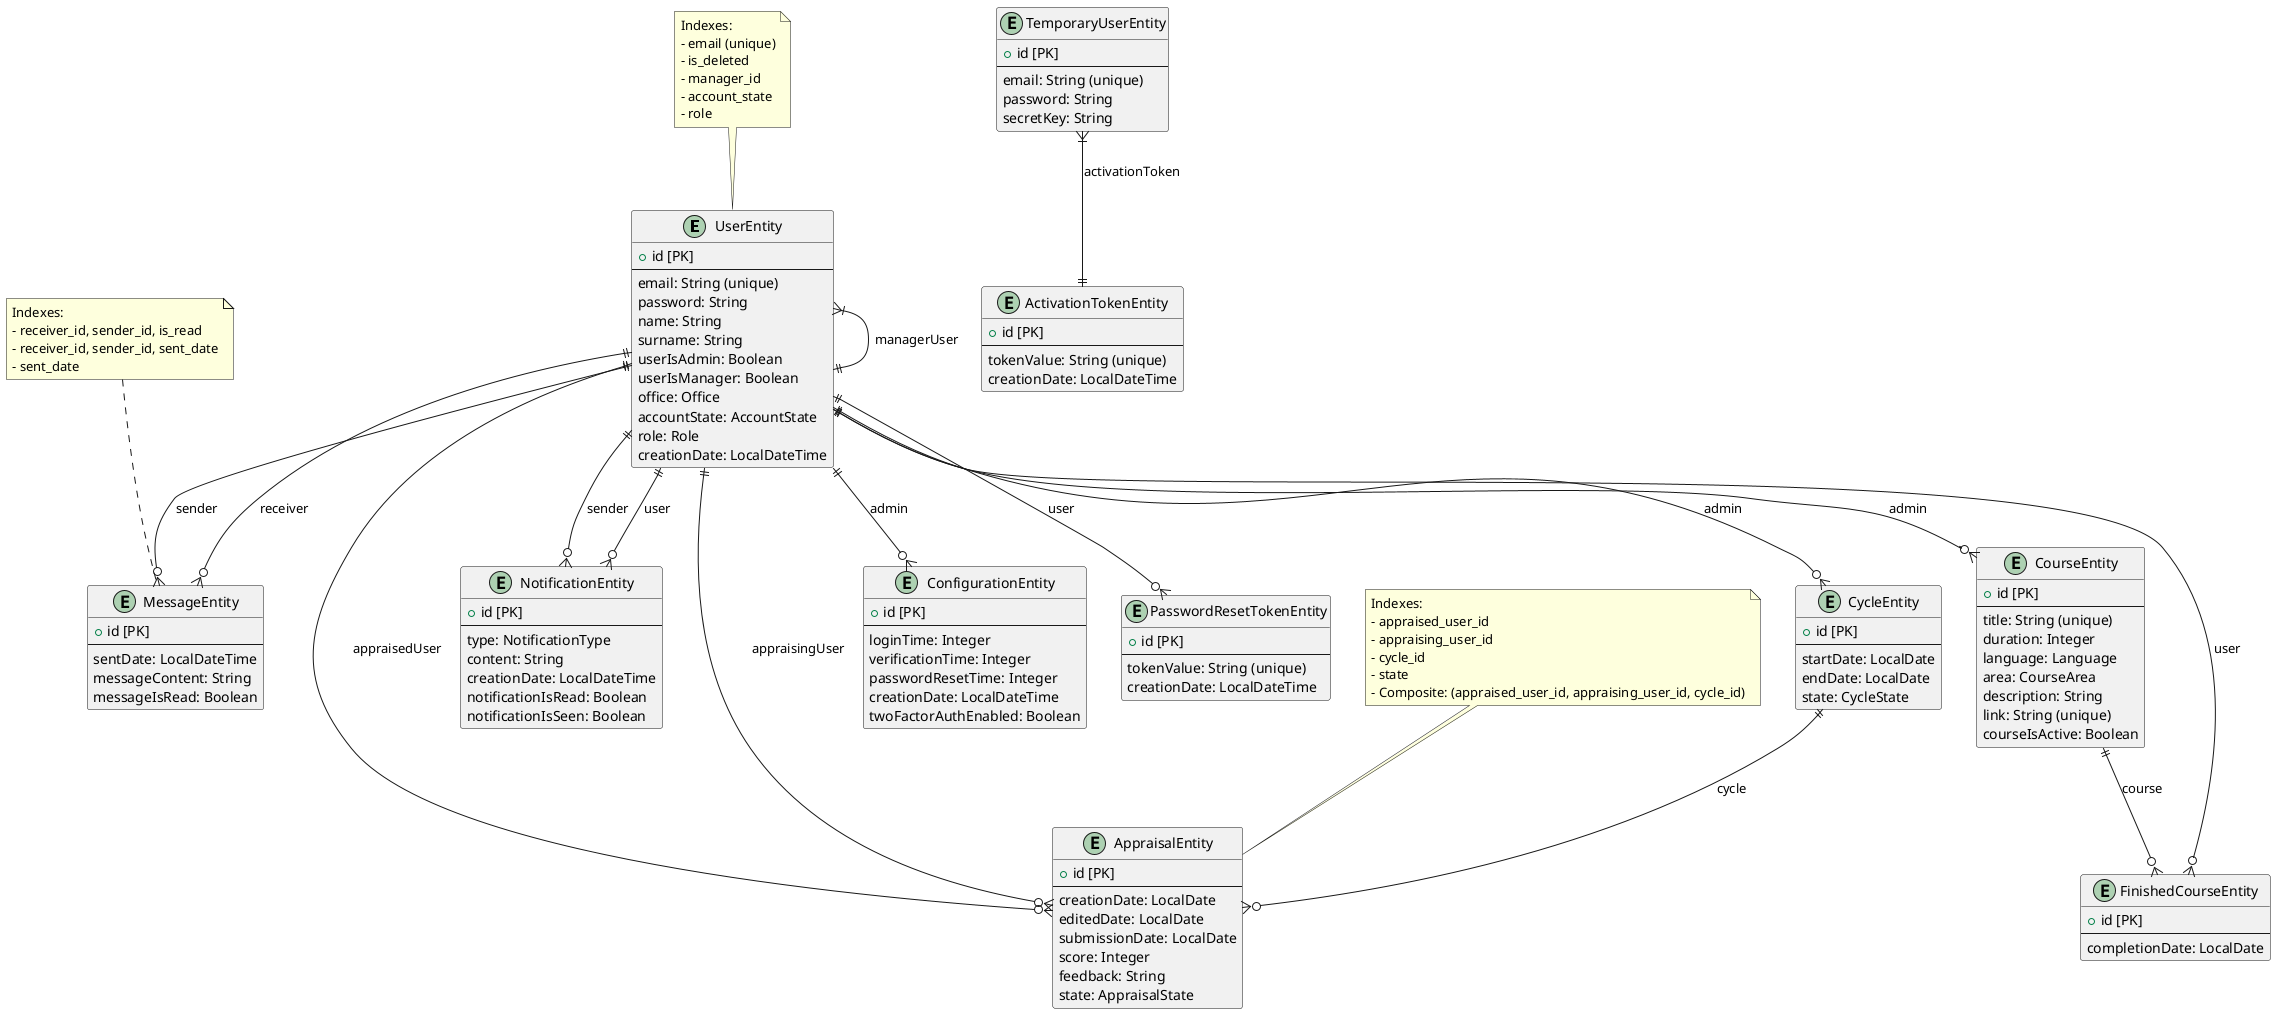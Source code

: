 @startuml
' Entities
entity UserEntity {
  + id [PK]
  --
  email: String (unique)
  password: String
  name: String
  surname: String
  userIsAdmin: Boolean
  userIsManager: Boolean
  office: Office
  accountState: AccountState
  role: Role
  creationDate: LocalDateTime
}

entity AppraisalEntity {
  + id [PK]
  --
  creationDate: LocalDate
  editedDate: LocalDate
  submissionDate: LocalDate
  score: Integer
  feedback: String
  state: AppraisalState
}

entity CycleEntity {
  + id [PK]
  --
  startDate: LocalDate
  endDate: LocalDate
  state: CycleState
}

entity CourseEntity {
  + id [PK]
  --
  title: String (unique)
  duration: Integer
  language: Language
  area: CourseArea
  description: String
  link: String (unique)
  courseIsActive: Boolean
}

entity FinishedCourseEntity {
  + id [PK]
  --
  completionDate: LocalDate
}

entity MessageEntity {
  + id [PK]
  --
  sentDate: LocalDateTime
  messageContent: String
  messageIsRead: Boolean
}

entity NotificationEntity {
  + id [PK]
  --
  type: NotificationType
  content: String
  creationDate: LocalDateTime
  notificationIsRead: Boolean
  notificationIsSeen: Boolean
}

entity ConfigurationEntity {
  + id [PK]
  --
  loginTime: Integer
  verificationTime: Integer
  passwordResetTime: Integer
  creationDate: LocalDateTime
  twoFactorAuthEnabled: Boolean
}

entity TemporaryUserEntity {
  + id [PK]
  --
  email: String (unique)
  password: String
  secretKey: String
}

entity ActivationTokenEntity {
  + id [PK]
  --
  tokenValue: String (unique)
  creationDate: LocalDateTime
}

entity PasswordResetTokenEntity {
  + id [PK]
  --
  tokenValue: String (unique)
  creationDate: LocalDateTime
}

' Relationships
UserEntity ||--o{ AppraisalEntity : "appraisedUser"
UserEntity ||--o{ AppraisalEntity : "appraisingUser"
UserEntity ||--o{ MessageEntity : "sender"
UserEntity ||--o{ MessageEntity : "receiver"
UserEntity ||--o{ NotificationEntity : "user"
UserEntity ||--o{ NotificationEntity : "sender"
UserEntity ||--o{ PasswordResetTokenEntity : "user"
UserEntity ||--o{ FinishedCourseEntity : "user"
UserEntity ||--o{ ConfigurationEntity : "admin"
UserEntity ||--o{ CourseEntity : "admin"
UserEntity ||--o{ CycleEntity : "admin"
UserEntity }|--|| UserEntity : "managerUser"

CycleEntity ||--o{ AppraisalEntity : "cycle"
CourseEntity ||--o{ FinishedCourseEntity : "course"

TemporaryUserEntity }|--|| ActivationTokenEntity : "activationToken"

' Indexes (simplified representation)
note top of UserEntity
  Indexes:
  - email (unique)
  - is_deleted
  - manager_id
  - account_state
  - role
end note

note top of AppraisalEntity
  Indexes:
  - appraised_user_id
  - appraising_user_id
  - cycle_id
  - state
  - Composite: (appraised_user_id, appraising_user_id, cycle_id)
end note

note top of MessageEntity
  Indexes:
  - receiver_id, sender_id, is_read
  - receiver_id, sender_id, sent_date
  - sent_date
end note

@enduml